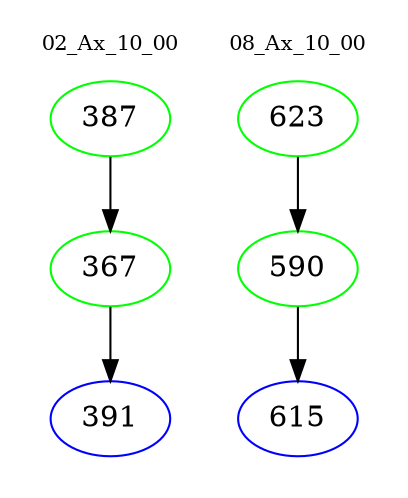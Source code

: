 digraph{
subgraph cluster_0 {
color = white
label = "02_Ax_10_00";
fontsize=10;
T0_387 [label="387", color="green"]
T0_387 -> T0_367 [color="black"]
T0_367 [label="367", color="green"]
T0_367 -> T0_391 [color="black"]
T0_391 [label="391", color="blue"]
}
subgraph cluster_1 {
color = white
label = "08_Ax_10_00";
fontsize=10;
T1_623 [label="623", color="green"]
T1_623 -> T1_590 [color="black"]
T1_590 [label="590", color="green"]
T1_590 -> T1_615 [color="black"]
T1_615 [label="615", color="blue"]
}
}
